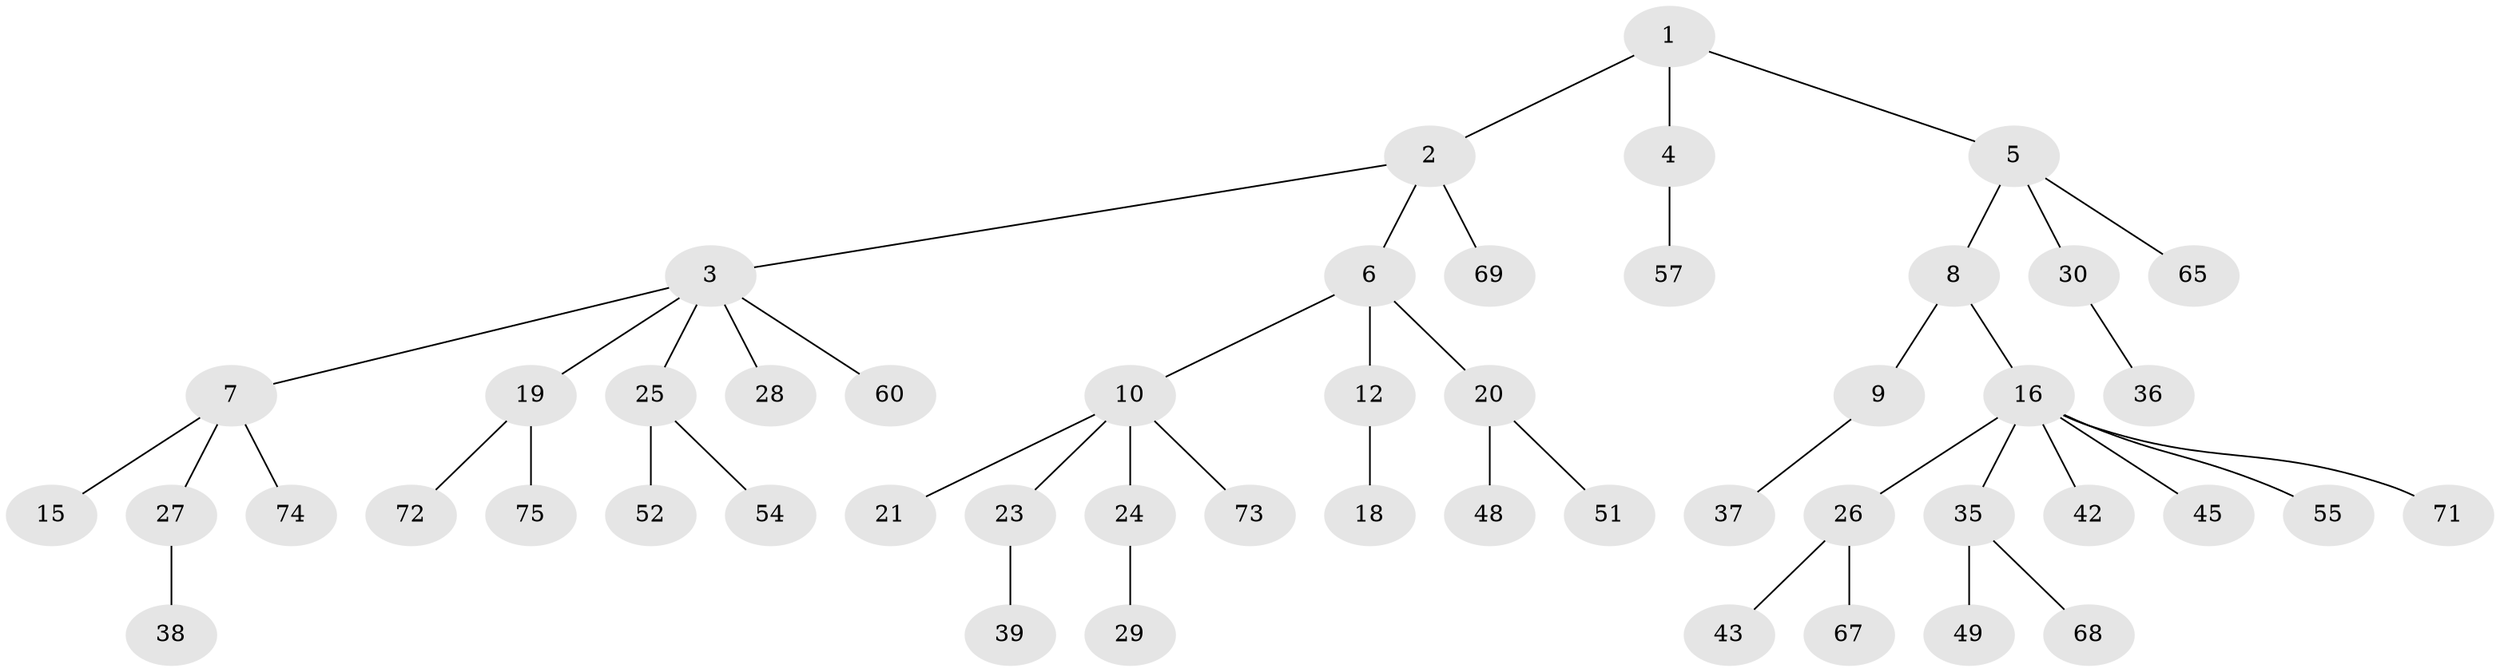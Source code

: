 // original degree distribution, {4: 0.08, 5: 0.04, 2: 0.24, 3: 0.13333333333333333, 1: 0.49333333333333335, 6: 0.013333333333333334}
// Generated by graph-tools (version 1.1) at 2025/42/03/06/25 10:42:04]
// undirected, 50 vertices, 49 edges
graph export_dot {
graph [start="1"]
  node [color=gray90,style=filled];
  1 [super="+62"];
  2 [super="+64"];
  3 [super="+17"];
  4 [super="+14"];
  5 [super="+33"];
  6;
  7 [super="+13"];
  8 [super="+11"];
  9 [super="+22"];
  10 [super="+40"];
  12 [super="+56"];
  15;
  16 [super="+32"];
  18;
  19 [super="+63"];
  20 [super="+59"];
  21 [super="+70"];
  23 [super="+31"];
  24;
  25 [super="+44"];
  26 [super="+53"];
  27 [super="+58"];
  28;
  29 [super="+46"];
  30 [super="+34"];
  35 [super="+50"];
  36 [super="+47"];
  37;
  38 [super="+41"];
  39;
  42;
  43;
  45 [super="+66"];
  48;
  49 [super="+61"];
  51;
  52;
  54;
  55;
  57;
  60;
  65;
  67;
  68;
  69;
  71;
  72;
  73;
  74;
  75;
  1 -- 2;
  1 -- 4;
  1 -- 5;
  2 -- 3;
  2 -- 6;
  2 -- 69;
  3 -- 7;
  3 -- 19;
  3 -- 25;
  3 -- 28;
  3 -- 60;
  4 -- 57;
  5 -- 8;
  5 -- 30;
  5 -- 65;
  6 -- 10;
  6 -- 12;
  6 -- 20;
  7 -- 27;
  7 -- 74;
  7 -- 15;
  8 -- 9;
  8 -- 16;
  9 -- 37;
  10 -- 21;
  10 -- 23;
  10 -- 24;
  10 -- 73;
  12 -- 18;
  16 -- 26;
  16 -- 45;
  16 -- 55;
  16 -- 71;
  16 -- 42;
  16 -- 35;
  19 -- 75;
  19 -- 72;
  20 -- 48;
  20 -- 51;
  23 -- 39;
  24 -- 29;
  25 -- 52;
  25 -- 54;
  26 -- 43;
  26 -- 67;
  27 -- 38;
  30 -- 36;
  35 -- 49;
  35 -- 68;
}
